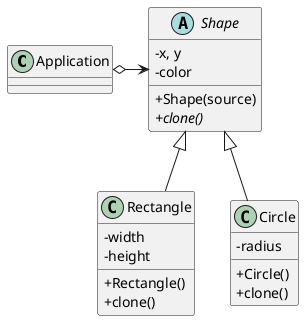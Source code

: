 @startuml Prototype Pseudocode
skinparam ClassAttributeIconSize 0

class Application

abstract class Shape {
  - x, y
  - color
  + Shape(source)
  {abstract} + clone()
}

class Rectangle extends Shape {
  - width
  - height
  + Rectangle()
  + clone()
}

class Circle extends Shape {
  - radius
  + Circle()
  + clone()
}

Application o-> Shape
@enduml